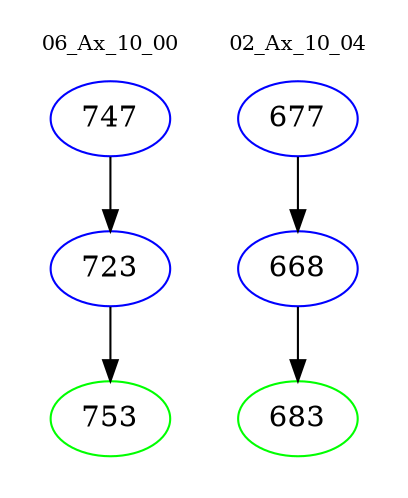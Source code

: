 digraph{
subgraph cluster_0 {
color = white
label = "06_Ax_10_00";
fontsize=10;
T0_747 [label="747", color="blue"]
T0_747 -> T0_723 [color="black"]
T0_723 [label="723", color="blue"]
T0_723 -> T0_753 [color="black"]
T0_753 [label="753", color="green"]
}
subgraph cluster_1 {
color = white
label = "02_Ax_10_04";
fontsize=10;
T1_677 [label="677", color="blue"]
T1_677 -> T1_668 [color="black"]
T1_668 [label="668", color="blue"]
T1_668 -> T1_683 [color="black"]
T1_683 [label="683", color="green"]
}
}
